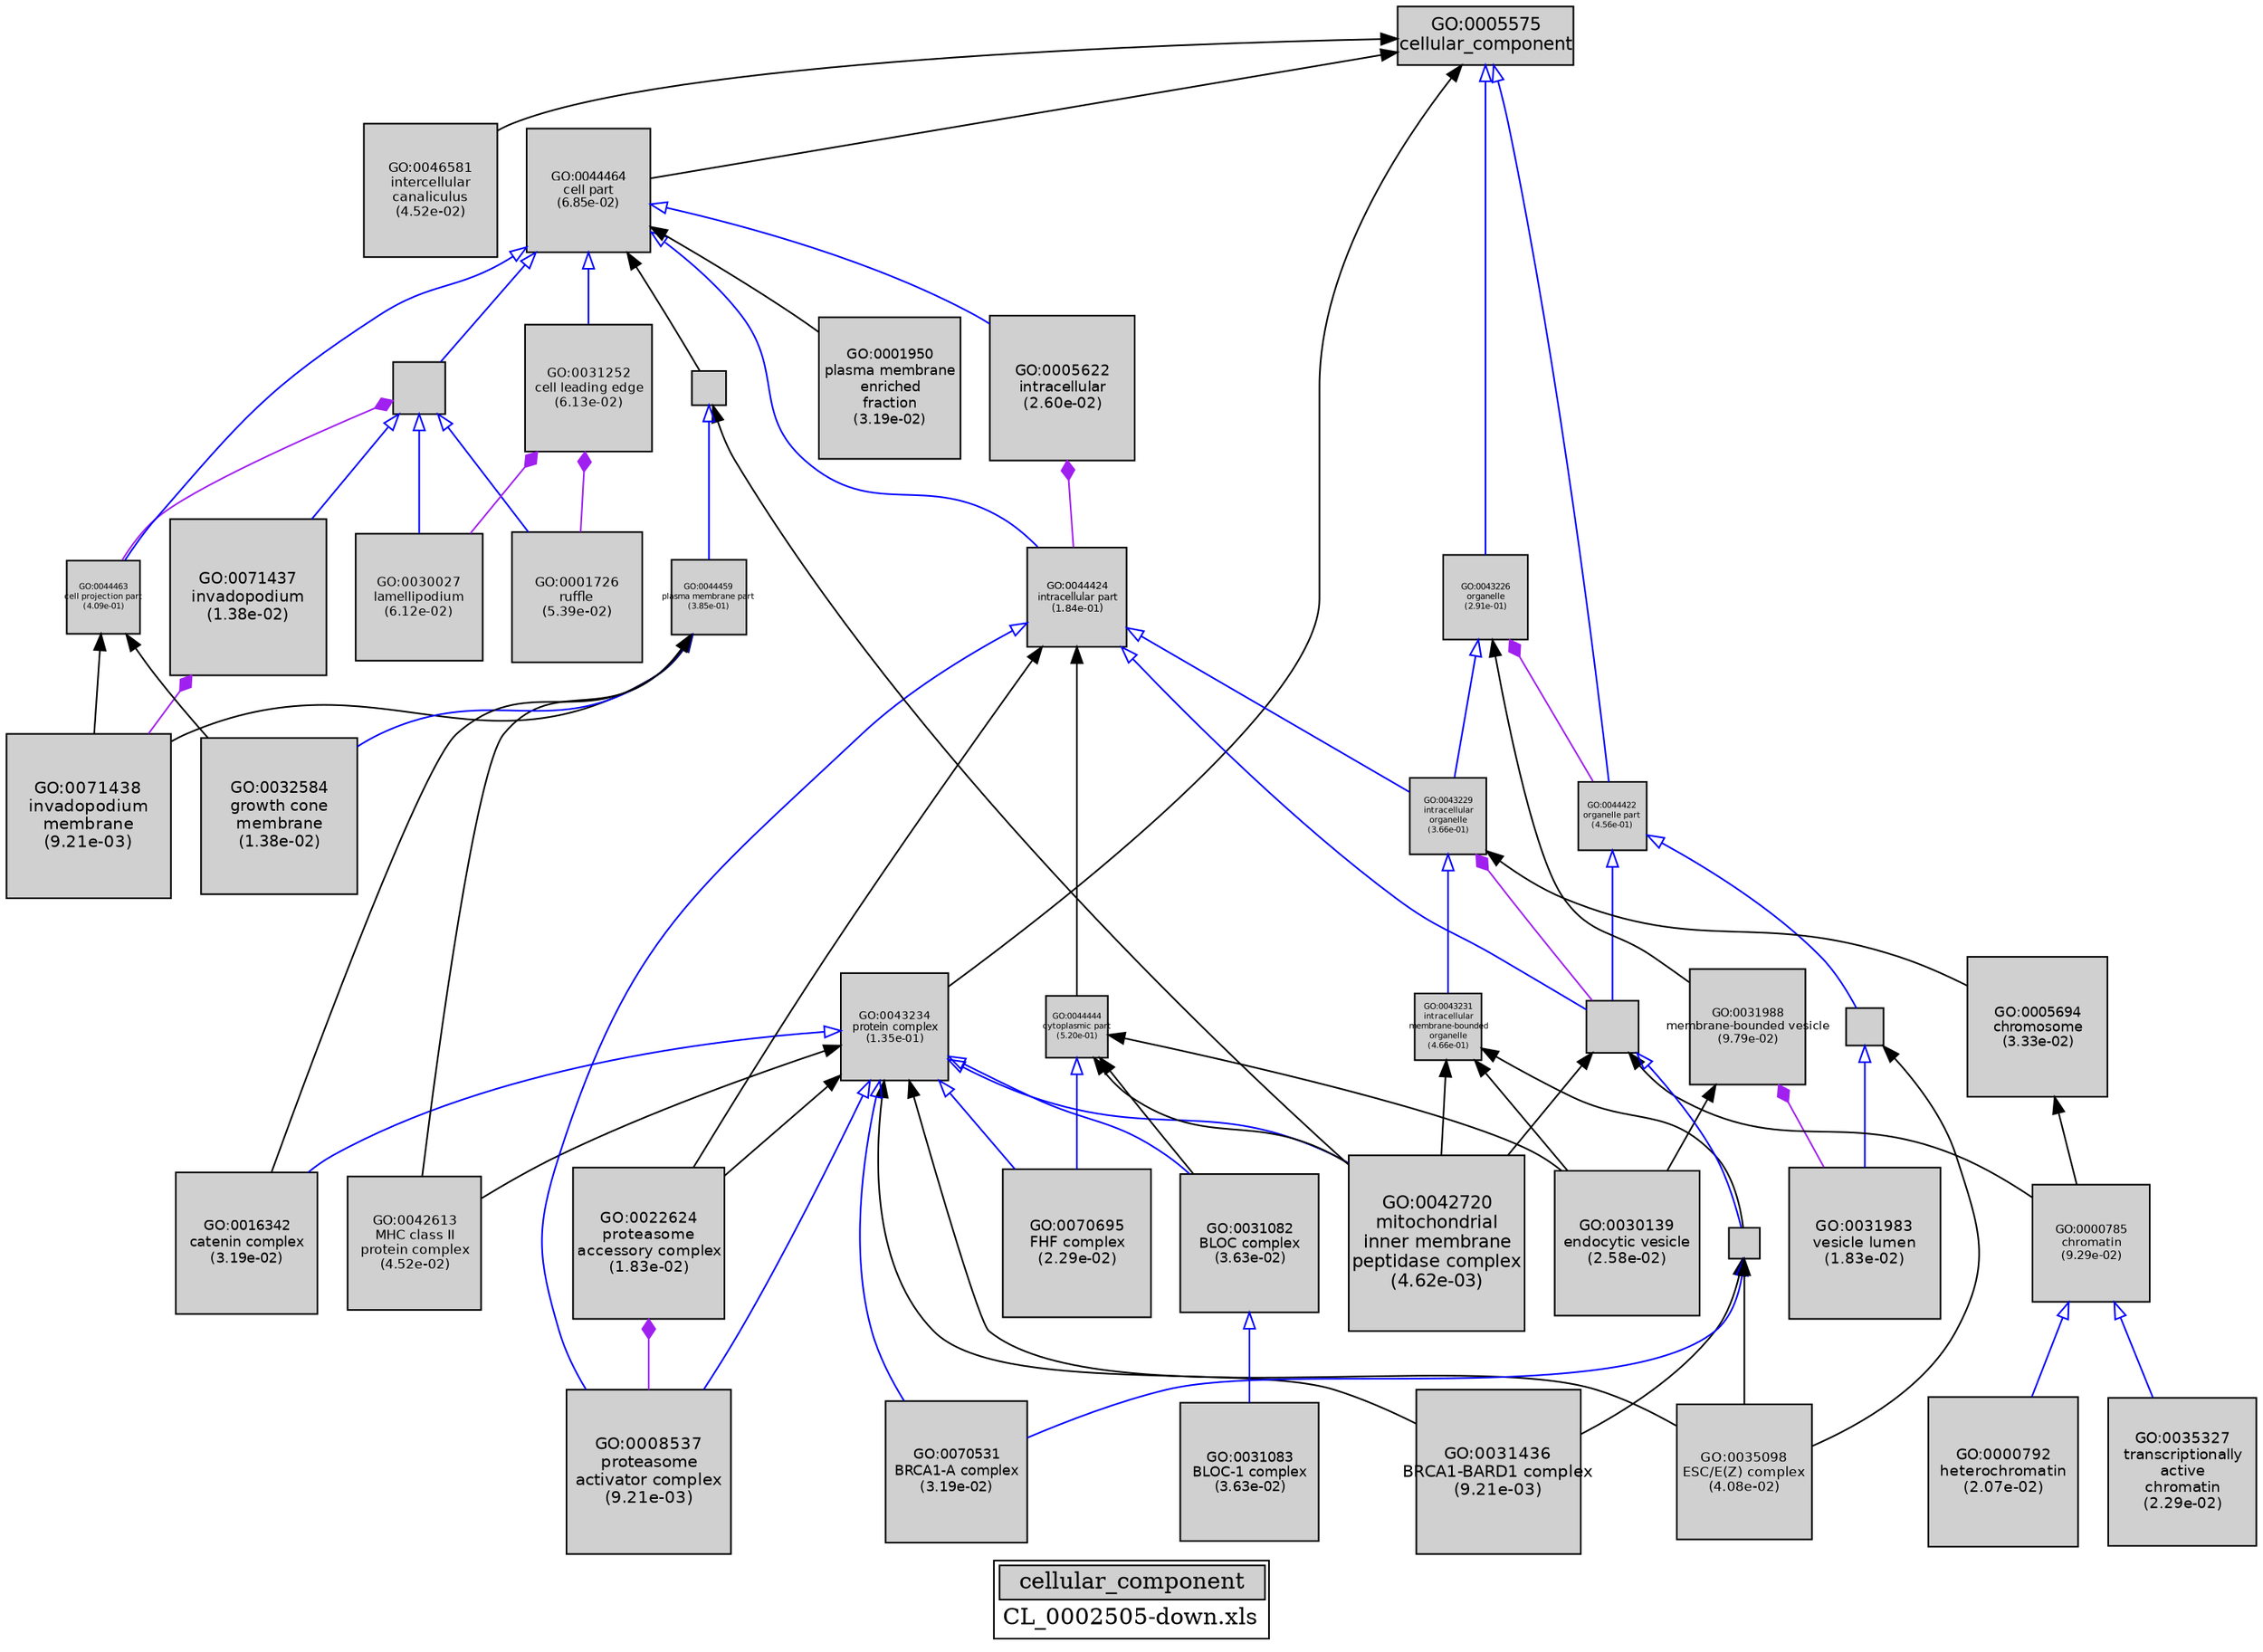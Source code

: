 digraph "cellular_component" {
graph [ bgcolor = "#FFFFFF", label = <<TABLE COLOR="black" BGCOLOR="white"><TR><TD COLSPAN="2" BGCOLOR="#D0D0D0"><FONT COLOR="black">cellular_component</FONT></TD></TR><TR><TD BORDER="0">CL_0002505-down.xls</TD></TR></TABLE>> ];
node [ fontname = "Helvetica" ];

subgraph "nodes" {

node [ style = "filled", fixedsize = "true", width = 1, shape = "box", fontsize = 9, fillcolor = "#D0D0D0", fontcolor = "black", color = "black" ];

"GO:0046581" [ URL = "#GO:0046581", label = <<TABLE BORDER="0"><TR><TD>GO:0046581<BR/>intercellular<BR/>canaliculus<BR/>(4.52e-02)</TD></TR></TABLE>>, width = 1.13996747724, shape = "box", fontsize = 8.20776583612, height = 1.13996747724 ];
"GO:0071438" [ URL = "#GO:0071438", label = <<TABLE BORDER="0"><TR><TD>GO:0071438<BR/>invadopodium<BR/>membrane<BR/>(9.21e-03)</TD></TR></TABLE>>, width = 1.40080818956, shape = "box", fontsize = 10.0858189649, height = 1.40080818956 ];
"GO:0005622" [ URL = "#GO:0005622", label = <<TABLE BORDER="0"><TR><TD>GO:0005622<BR/>intracellular<BR/>(2.60e-02)</TD></TR></TABLE>>, width = 1.23715175099, shape = "box", fontsize = 8.90749260715, height = 1.23715175099 ];
"GO:0042613" [ URL = "#GO:0042613", label = <<TABLE BORDER="0"><TR><TD>GO:0042613<BR/>MHC class II<BR/>protein complex<BR/>(4.52e-02)</TD></TR></TABLE>>, width = 1.13996747724, shape = "box", fontsize = 8.20776583612, height = 1.13996747724 ];
"GO:0043233" [ URL = "#GO:0043233", label = "", width = 0.32380842943, shape = "box", height = 0.32380842943 ];
"GO:0031983" [ URL = "#GO:0031983", label = <<TABLE BORDER="0"><TR><TD>GO:0031983<BR/>vesicle lumen<BR/>(1.83e-02)</TD></TR></TABLE>>, width = 1.29440117793, shape = "box", fontsize = 9.31968848113, height = 1.29440117793 ];
"GO:0031436" [ URL = "#GO:0031436", label = <<TABLE BORDER="0"><TR><TD>GO:0031436<BR/>BRCA1-BARD1 complex<BR/>(9.21e-03)</TD></TR></TABLE>>, width = 1.40080818956, shape = "box", fontsize = 10.0858189649, height = 1.40080818956 ];
"GO:0042995" [ URL = "#GO:0042995", label = "", width = 0.450795720089, shape = "box", height = 0.450795720089 ];
"GO:0070531" [ URL = "#GO:0070531", label = <<TABLE BORDER="0"><TR><TD>GO:0070531<BR/>BRCA1-A complex<BR/>(3.19e-02)</TD></TR></TABLE>>, width = 1.20218228832, shape = "box", fontsize = 8.65571247588, height = 1.20218228832 ];
"GO:0000785" [ URL = "#GO:0000785", label = <<TABLE BORDER="0"><TR><TD>GO:0000785<BR/>chromatin<BR/>(9.29e-02)</TD></TR></TABLE>>, width = 0.999810439256, shape = "box", fontsize = 7.19863516264, height = 0.999810439256 ];
"GO:0042720" [ URL = "#GO:0042720", label = <<TABLE BORDER="0"><TR><TD>GO:0042720<BR/>mitochondrial<BR/>inner membrane<BR/>peptidase complex<BR/>(4.62e-03)</TD></TR></TABLE>>, width = 1.5, shape = "box", fontsize = 10.8, height = 1.5 ];
"GO:0001726" [ URL = "#GO:0001726", label = <<TABLE BORDER="0"><TR><TD>GO:0001726<BR/>ruffle<BR/>(5.39e-02)</TD></TR></TABLE>>, width = 1.1074382739, shape = "box", fontsize = 7.97355557207, height = 1.1074382739 ];
"GO:0070695" [ URL = "#GO:0070695", label = <<TABLE BORDER="0"><TR><TD>GO:0070695<BR/>FHF complex<BR/>(2.29e-02)</TD></TR></TABLE>>, width = 1.25836624665, shape = "box", fontsize = 9.06023697587, height = 1.25836624665 ];
"GO:0032584" [ URL = "#GO:0032584", label = <<TABLE BORDER="0"><TR><TD>GO:0032584<BR/>growth cone<BR/>membrane<BR/>(1.38e-02)</TD></TR></TABLE>>, width = 1.33953046953, shape = "box", fontsize = 9.64461938063, height = 1.33953046953 ];
"GO:0043234" [ URL = "#GO:0043234", label = <<TABLE BORDER="0"><TR><TD>GO:0043234<BR/>protein complex<BR/>(1.35e-01)</TD></TR></TABLE>>, width = 0.919463900293, shape = "box", fontsize = 6.62014008211, height = 0.919463900293 ];
"GO:0035327" [ URL = "#GO:0035327", label = <<TABLE BORDER="0"><TR><TD>GO:0035327<BR/>transcriptionally<BR/>active<BR/>chromatin<BR/>(2.29e-02)</TD></TR></TABLE>>, width = 1.25836624665, shape = "box", fontsize = 9.06023697587, height = 1.25836624665 ];
"GO:0031082" [ URL = "#GO:0031082", label = <<TABLE BORDER="0"><TR><TD>GO:0031082<BR/>BLOC complex<BR/>(3.63e-02)</TD></TR></TABLE>>, width = 1.17922583208, shape = "box", fontsize = 8.49042599095, height = 1.17922583208 ];
"GO:0005575" [ URL = "#GO:0005575", label = <<TABLE BORDER="0"><TR><TD>GO:0005575<BR/>cellular_component</TD></TR></TABLE>>, width = 1.5, shape = "box", fontsize = 10.8 ];
"GO:0044422" [ URL = "#GO:0044422", label = <<TABLE BORDER="0"><TR><TD>GO:0044422<BR/>organelle part<BR/>(4.56e-01)</TD></TR></TABLE>>, width = 0.580515401159, shape = "box", fontsize = 5.0, height = 0.580515401159 ];
"GO:0031083" [ URL = "#GO:0031083", label = <<TABLE BORDER="0"><TR><TD>GO:0031083<BR/>BLOC-1 complex<BR/>(3.63e-02)</TD></TR></TABLE>>, width = 1.17922583208, shape = "box", fontsize = 8.49042599095, height = 1.17922583208 ];
"GO:0031988" [ URL = "#GO:0031988", label = <<TABLE BORDER="0"><TR><TD>GO:0031988<BR/>membrane-bounded vesicle<BR/>(9.79e-02)</TD></TR></TABLE>>, width = 0.98889447256, shape = "box", fontsize = 7.12004020243, height = 0.98889447256 ];
"GO:0071437" [ URL = "#GO:0071437", label = <<TABLE BORDER="0"><TR><TD>GO:0071437<BR/>invadopodium<BR/>(1.38e-02)</TD></TR></TABLE>>, width = 1.33953046953, shape = "box", fontsize = 9.64461938063, height = 1.33953046953 ];
"GO:0000792" [ URL = "#GO:0000792", label = <<TABLE BORDER="0"><TR><TD>GO:0000792<BR/>heterochromatin<BR/>(2.07e-02)</TD></TR></TABLE>>, width = 1.27495712947, shape = "box", fontsize = 9.17969133219, height = 1.27495712947 ];
"GO:0030027" [ URL = "#GO:0030027", label = <<TABLE BORDER="0"><TR><TD>GO:0030027<BR/>lamellipodium<BR/>(6.12e-02)</TD></TR></TABLE>>, width = 1.08343088623, shape = "box", fontsize = 7.80070238083, height = 1.08343088623 ];
"GO:0044424" [ URL = "#GO:0044424", label = <<TABLE BORDER="0"><TR><TD>GO:0044424<BR/>intracellular part<BR/>(1.84e-01)</TD></TR></TABLE>>, width = 0.845793755891, shape = "box", fontsize = 6.08971504242, height = 0.845793755891 ];
"GO:0043226" [ URL = "#GO:0043226", label = <<TABLE BORDER="0"><TR><TD>GO:0043226<BR/>organelle<BR/>(2.91e-01)</TD></TR></TABLE>>, width = 0.724241021378, shape = "box", fontsize = 5.21453535392, height = 0.724241021378 ];
"GO:0044463" [ URL = "#GO:0044463", label = <<TABLE BORDER="0"><TR><TD>GO:0044463<BR/>cell projection part<BR/>(4.09e-01)</TD></TR></TABLE>>, width = 0.618584677921, shape = "box", fontsize = 5.0, height = 0.618584677921 ];
"GO:0022624" [ URL = "#GO:0022624", label = <<TABLE BORDER="0"><TR><TD>GO:0022624<BR/>proteasome<BR/>accessory complex<BR/>(1.83e-02)</TD></TR></TABLE>>, width = 1.29440117793, shape = "box", fontsize = 9.31968848113, height = 1.29440117793 ];
"GO:0035098" [ URL = "#GO:0035098", label = <<TABLE BORDER="0"><TR><TD>GO:0035098<BR/>ESC/E(Z) complex<BR/>(4.08e-02)</TD></TR></TABLE>>, width = 1.1586471201, shape = "box", fontsize = 8.34225926469, height = 1.1586471201 ];
"GO:0031252" [ URL = "#GO:0031252", label = <<TABLE BORDER="0"><TR><TD>GO:0031252<BR/>cell leading edge<BR/>(6.13e-02)</TD></TR></TABLE>>, width = 1.08288233048, shape = "box", fontsize = 7.79675277947, height = 1.08288233048 ];
"GO:0043231" [ URL = "#GO:0043231", label = <<TABLE BORDER="0"><TR><TD>GO:0043231<BR/>intracellular<BR/>membrane-bounded<BR/>organelle<BR/>(4.66e-01)</TD></TR></TABLE>>, width = 0.572485326918, shape = "box", fontsize = 5.0, height = 0.572485326918 ];
"GO:0044464" [ URL = "#GO:0044464", label = <<TABLE BORDER="0"><TR><TD>GO:0044464<BR/>cell part<BR/>(6.85e-02)</TD></TR></TABLE>>, width = 1.06152791976, shape = "box", fontsize = 7.64300102229, height = 1.06152791976 ];
"GO:0005694" [ URL = "#GO:0005694", label = <<TABLE BORDER="0"><TR><TD>GO:0005694<BR/>chromosome<BR/>(3.33e-02)</TD></TR></TABLE>>, width = 1.19457476072, shape = "box", fontsize = 8.60093827719, height = 1.19457476072 ];
"GO:0044459" [ URL = "#GO:0044459", label = <<TABLE BORDER="0"><TR><TD>GO:0044459<BR/>plasma membrane part<BR/>(3.85e-01)</TD></TR></TABLE>>, width = 0.638599364809, shape = "box", fontsize = 5.0, height = 0.638599364809 ];
"GO:0030139" [ URL = "#GO:0030139", label = <<TABLE BORDER="0"><TR><TD>GO:0030139<BR/>endocytic vesicle<BR/>(2.58e-02)</TD></TR></TABLE>>, width = 1.23846422317, shape = "box", fontsize = 8.91694240681, height = 1.23846422317 ];
"GO:0001950" [ URL = "#GO:0001950", label = <<TABLE BORDER="0"><TR><TD>GO:0001950<BR/>plasma membrane<BR/>enriched<BR/>fraction<BR/>(3.19e-02)</TD></TR></TABLE>>, width = 1.20218228832, shape = "box", fontsize = 8.65571247588, height = 1.20218228832 ];
"GO:0008537" [ URL = "#GO:0008537", label = <<TABLE BORDER="0"><TR><TD>GO:0008537<BR/>proteasome<BR/>activator complex<BR/>(9.21e-03)</TD></TR></TABLE>>, width = 1.40080818956, shape = "box", fontsize = 10.0858189649, height = 1.40080818956 ];
"GO:0044446" [ URL = "#GO:0044446", label = "", width = 0.448696569715, shape = "box", height = 0.448696569715 ];
"GO:0044428" [ URL = "#GO:0044428", label = "", width = 0.257430630339, shape = "box", height = 0.257430630339 ];
"GO:0043229" [ URL = "#GO:0043229", label = <<TABLE BORDER="0"><TR><TD>GO:0043229<BR/>intracellular<BR/>organelle<BR/>(3.66e-01)</TD></TR></TABLE>>, width = 0.654943837353, shape = "box", fontsize = 5.0, height = 0.654943837353 ];
"GO:0044444" [ URL = "#GO:0044444", label = <<TABLE BORDER="0"><TR><TD>GO:0044444<BR/>cytoplasmic part<BR/>(5.20e-01)</TD></TR></TABLE>>, width = 0.531720065027, shape = "box", fontsize = 5.0, height = 0.531720065027 ];
"GO:0016342" [ URL = "#GO:0016342", label = <<TABLE BORDER="0"><TR><TD>GO:0016342<BR/>catenin complex<BR/>(3.19e-02)</TD></TR></TABLE>>, width = 1.20218228832, shape = "box", fontsize = 8.65571247588, height = 1.20218228832 ];
"GO:0044425" [ URL = "#GO:0044425", label = "", width = 0.284980897842, shape = "box", height = 0.284980897842 ];
}
subgraph "edges" {


edge [ dir = "back", weight = 1 ];
subgraph "regulates" {


edge [ color = "cyan", arrowtail = "none" ];
subgraph "positive" {


edge [ color = "green", arrowtail = "vee" ];
}
subgraph "negative" {


edge [ color = "red", arrowtail = "tee" ];
}
}
subgraph "part_of" {


edge [ color = "purple", arrowtail = "diamond", weight = 2.5 ];
"GO:0031252" -> "GO:0001726";
"GO:0005622" -> "GO:0044424";
"GO:0043226" -> "GO:0044422";
"GO:0022624" -> "GO:0008537";
"GO:0043229" -> "GO:0044446";
"GO:0031252" -> "GO:0030027";
"GO:0042995" -> "GO:0044463";
"GO:0031988" -> "GO:0031983";
"GO:0071437" -> "GO:0071438";
}
subgraph "is_a" {


edge [ color = "blue", arrowtail = "empty", weight = 5.0 ];
"GO:0043233" -> "GO:0031983";
"GO:0044422" -> "GO:0043233";
"GO:0044424" -> "GO:0008537";
"GO:0043234" -> "GO:0070531";
"GO:0005575" -> "GO:0043226";
"GO:0043234" -> "GO:0008537";
"GO:0042995" -> "GO:0071437";
"GO:0044464" -> "GO:0042995";
"GO:0044459" -> "GO:0032584";
"GO:0043234" -> "GO:0070695";
"GO:0043234" -> "GO:0031082";
"GO:0044464" -> "GO:0044463";
"GO:0044425" -> "GO:0044459";
"GO:0043226" -> "GO:0043229";
"GO:0000785" -> "GO:0000792";
"GO:0044424" -> "GO:0043229";
"GO:0044424" -> "GO:0044446";
"GO:0042995" -> "GO:0001726";
"GO:0044464" -> "GO:0005622";
"GO:0031082" -> "GO:0031083";
"GO:0000785" -> "GO:0035327";
"GO:0044446" -> "GO:0044428";
"GO:0043234" -> "GO:0042720";
"GO:0042995" -> "GO:0030027";
"GO:0044464" -> "GO:0044424";
"GO:0044464" -> "GO:0031252";
"GO:0043229" -> "GO:0043231";
"GO:0044428" -> "GO:0070531";
"GO:0044444" -> "GO:0070695";
"GO:0043234" -> "GO:0016342";
"GO:0044422" -> "GO:0044446";
"GO:0005575" -> "GO:0044422";
}
"GO:0044428" -> "GO:0035098";
"GO:0043233" -> "GO:0035098";
"GO:0043231" -> "GO:0042720";
"GO:0044444" -> "GO:0042720";
"GO:0044428" -> "GO:0031436";
"GO:0044446" -> "GO:0000785";
"GO:0043231" -> "GO:0030139";
"GO:0043234" -> "GO:0042613";
"GO:0005575" -> "GO:0043234";
"GO:0044464" -> "GO:0044425";
"GO:0044464" -> "GO:0001950";
"GO:0044444" -> "GO:0030139";
"GO:0044463" -> "GO:0032584";
"GO:0044444" -> "GO:0031082";
"GO:0043226" -> "GO:0031988";
"GO:0043234" -> "GO:0031436";
"GO:0043234" -> "GO:0022624";
"GO:0044425" -> "GO:0042720";
"GO:0043229" -> "GO:0005694";
"GO:0005575" -> "GO:0046581";
"GO:0044459" -> "GO:0016342";
"GO:0044463" -> "GO:0071438";
"GO:0044459" -> "GO:0071438";
"GO:0043234" -> "GO:0035098";
"GO:0005694" -> "GO:0000785";
"GO:0044424" -> "GO:0022624";
"GO:0005575" -> "GO:0044464";
"GO:0031988" -> "GO:0030139";
"GO:0044459" -> "GO:0042613";
"GO:0044424" -> "GO:0044444";
"GO:0043231" -> "GO:0044428";
"GO:0044446" -> "GO:0042720";
}
}
